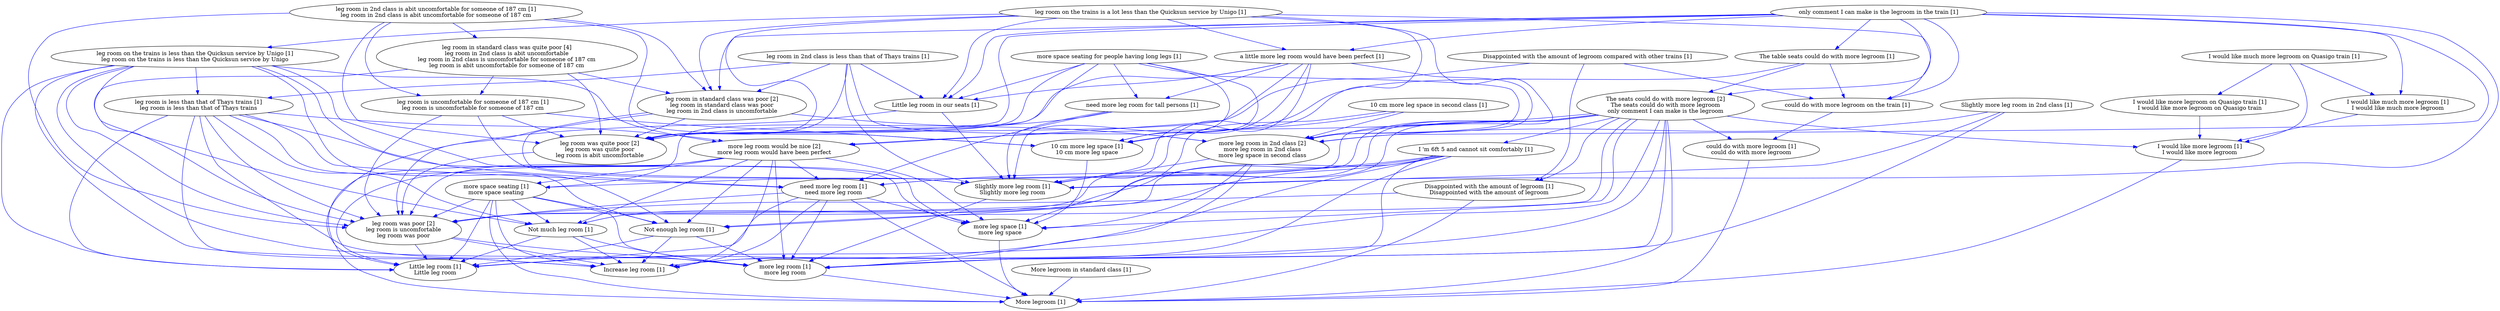 digraph collapsedGraph {
"leg room was quite poor [2]\nleg room was quite poor\nleg room is abit uncomfortable""more leg room would be nice [2]\nmore leg room would have been perfect""leg room was poor [2]\nleg room is uncomfortable\nleg room was poor""The seats could do with more legroom [2]\nThe seats could do with more legroom\nonly comment I can make is the legroom""more leg room in 2nd class [2]\nmore leg room in 2nd class\nmore leg space in second class""leg room in standard class was poor [2]\nleg room in standard class was poor\nleg room in 2nd class is uncomfortable""leg room in standard class was quite poor [4]\nleg room in 2nd class is abit uncomfortable\nleg room in 2nd class is uncomfortable for someone of 187 cm\nleg room is abit uncomfortable for someone of 187 cm""10 cm more leg space in second class [1]""more leg space [1]\nmore leg space""10 cm more leg space [1]\n10 cm more leg space""Disappointed with the amount of legroom compared with other trains [1]""Disappointed with the amount of legroom [1]\nDisappointed with the amount of legroom""I 'm 6ft 5 and cannot sit comfortably [1]""I would like much more legroom on Quasigo train [1]""I would like more legroom on Quasigo train [1]\nI would like more legroom on Quasigo train""I would like more legroom [1]\nI would like more legroom""I would like much more legroom [1]\nI would like much more legroom""Increase leg room [1]""Little leg room in our seats [1]""Little leg room [1]\nLittle leg room""More legroom [1]""More legroom in standard class [1]""Not enough leg room [1]""Not much leg room [1]""Slightly more leg room in 2nd class [1]""more leg room [1]\nmore leg room""Slightly more leg room [1]\nSlightly more leg room""The table seats could do with more legroom [1]""a little more leg room would have been perfect [1]""could do with more legroom on the train [1]""could do with more legroom [1]\ncould do with more legroom""leg room in 2nd class is abit uncomfortable for someone of 187 cm [1]\nleg room in 2nd class is abit uncomfortable for someone of 187 cm""leg room is uncomfortable for someone of 187 cm [1]\nleg room is uncomfortable for someone of 187 cm""leg room in 2nd class is less than that of Thays trains [1]""leg room is less than that of Thays trains [1]\nleg room is less than that of Thays trains""leg room on the trains is a lot less than the Quicksun service by Unigo [1]""leg room on the trains is less than the Quicksun service by Unigo [1]\nleg room on the trains is less than the Quicksun service by Unigo""more space seating for people having long legs [1]""more space seating [1]\nmore space seating""need more leg room for tall persons [1]""need more leg room [1]\nneed more leg room""only comment I can make is the legroom in the train [1]""10 cm more leg space in second class [1]" -> "more leg room in 2nd class [2]\nmore leg room in 2nd class\nmore leg space in second class" [color=blue]
"more leg room in 2nd class [2]\nmore leg room in 2nd class\nmore leg space in second class" -> "more leg space [1]\nmore leg space" [color=blue]
"10 cm more leg space in second class [1]" -> "10 cm more leg space [1]\n10 cm more leg space" [color=blue]
"10 cm more leg space [1]\n10 cm more leg space" -> "more leg space [1]\nmore leg space" [color=blue]
"10 cm more leg space in second class [1]" -> "more leg space [1]\nmore leg space" [color=blue]
"Disappointed with the amount of legroom compared with other trains [1]" -> "Disappointed with the amount of legroom [1]\nDisappointed with the amount of legroom" [color=blue]
"I would like much more legroom on Quasigo train [1]" -> "I would like more legroom on Quasigo train [1]\nI would like more legroom on Quasigo train" [color=blue]
"I would like more legroom on Quasigo train [1]\nI would like more legroom on Quasigo train" -> "I would like more legroom [1]\nI would like more legroom" [color=blue]
"I would like much more legroom on Quasigo train [1]" -> "I would like much more legroom [1]\nI would like much more legroom" [color=blue]
"I would like much more legroom [1]\nI would like much more legroom" -> "I would like more legroom [1]\nI would like more legroom" [color=blue]
"I would like much more legroom on Quasigo train [1]" -> "I would like more legroom [1]\nI would like more legroom" [color=blue]
"I 'm 6ft 5 and cannot sit comfortably [1]" -> "Increase leg room [1]" [color=blue]
"Little leg room in our seats [1]" -> "Little leg room [1]\nLittle leg room" [color=blue]
"I 'm 6ft 5 and cannot sit comfortably [1]" -> "Little leg room [1]\nLittle leg room" [color=blue]
"Disappointed with the amount of legroom [1]\nDisappointed with the amount of legroom" -> "More legroom [1]" [color=blue]
"more leg space [1]\nmore leg space" -> "More legroom [1]" [color=blue]
"I would like more legroom [1]\nI would like more legroom" -> "More legroom [1]" [color=blue]
"More legroom in standard class [1]" -> "More legroom [1]" [color=blue]
"Not enough leg room [1]" -> "Increase leg room [1]" [color=blue]
"I 'm 6ft 5 and cannot sit comfortably [1]" -> "Not enough leg room [1]" [color=blue]
"Not enough leg room [1]" -> "Little leg room [1]\nLittle leg room" [color=blue]
"Not much leg room [1]" -> "Increase leg room [1]" [color=blue]
"I 'm 6ft 5 and cannot sit comfortably [1]" -> "Not much leg room [1]" [color=blue]
"Not much leg room [1]" -> "Little leg room [1]\nLittle leg room" [color=blue]
"Slightly more leg room in 2nd class [1]" -> "more leg room in 2nd class [2]\nmore leg room in 2nd class\nmore leg space in second class" [color=blue]
"more leg room in 2nd class [2]\nmore leg room in 2nd class\nmore leg space in second class" -> "more leg room [1]\nmore leg room" [color=blue]
"Slightly more leg room in 2nd class [1]" -> "Slightly more leg room [1]\nSlightly more leg room" [color=blue]
"Slightly more leg room [1]\nSlightly more leg room" -> "more leg room [1]\nmore leg room" [color=blue]
"Slightly more leg room in 2nd class [1]" -> "more leg room [1]\nmore leg room" [color=blue]
"more leg room [1]\nmore leg room" -> "More legroom [1]" [color=blue]
"more leg room in 2nd class [2]\nmore leg room in 2nd class\nmore leg space in second class" -> "Slightly more leg room [1]\nSlightly more leg room" [color=blue]
"I 'm 6ft 5 and cannot sit comfortably [1]" -> "more leg room [1]\nmore leg room" [color=blue]
"Not much leg room [1]" -> "more leg room [1]\nmore leg room" [color=blue]
"Not enough leg room [1]" -> "more leg room [1]\nmore leg room" [color=blue]
"Little leg room in our seats [1]" -> "Slightly more leg room [1]\nSlightly more leg room" [color=blue]
"The table seats could do with more legroom [1]" -> "The seats could do with more legroom [2]\nThe seats could do with more legroom\nonly comment I can make is the legroom" [color=blue]
"The seats could do with more legroom [2]\nThe seats could do with more legroom\nonly comment I can make is the legroom" -> "Disappointed with the amount of legroom [1]\nDisappointed with the amount of legroom" [color=blue]
"The seats could do with more legroom [2]\nThe seats could do with more legroom\nonly comment I can make is the legroom" -> "more leg space [1]\nmore leg space" [color=blue]
"The table seats could do with more legroom [1]" -> "10 cm more leg space [1]\n10 cm more leg space" [color=blue]
"The seats could do with more legroom [2]\nThe seats could do with more legroom\nonly comment I can make is the legroom" -> "I 'm 6ft 5 and cannot sit comfortably [1]" [color=blue]
"The seats could do with more legroom [2]\nThe seats could do with more legroom\nonly comment I can make is the legroom" -> "more leg room [1]\nmore leg room" [color=blue]
"a little more leg room would have been perfect [1]" -> "more leg room would be nice [2]\nmore leg room would have been perfect" [color=blue]
"a little more leg room would have been perfect [1]" -> "10 cm more leg space [1]\n10 cm more leg space" [color=blue]
"a little more leg room would have been perfect [1]" -> "Little leg room in our seats [1]" [color=blue]
"a little more leg room would have been perfect [1]" -> "more leg room in 2nd class [2]\nmore leg room in 2nd class\nmore leg space in second class" [color=blue]
"a little more leg room would have been perfect [1]" -> "Slightly more leg room [1]\nSlightly more leg room" [color=blue]
"could do with more legroom on the train [1]" -> "could do with more legroom [1]\ncould do with more legroom" [color=blue]
"Disappointed with the amount of legroom compared with other trains [1]" -> "could do with more legroom on the train [1]" [color=blue]
"could do with more legroom [1]\ncould do with more legroom" -> "More legroom [1]" [color=blue]
"The table seats could do with more legroom [1]" -> "could do with more legroom on the train [1]" [color=blue]
"leg room in 2nd class is abit uncomfortable for someone of 187 cm [1]\nleg room in 2nd class is abit uncomfortable for someone of 187 cm" -> "leg room in standard class was quite poor [4]\nleg room in 2nd class is abit uncomfortable\nleg room in 2nd class is uncomfortable for someone of 187 cm\nleg room is abit uncomfortable for someone of 187 cm" [color=blue]
"leg room in standard class was quite poor [4]\nleg room in 2nd class is abit uncomfortable\nleg room in 2nd class is uncomfortable for someone of 187 cm\nleg room is abit uncomfortable for someone of 187 cm" -> "leg room was quite poor [2]\nleg room was quite poor\nleg room is abit uncomfortable" [color=blue]
"leg room was quite poor [2]\nleg room was quite poor\nleg room is abit uncomfortable" -> "leg room was poor [2]\nleg room is uncomfortable\nleg room was poor" [color=blue]
"leg room in standard class was quite poor [4]\nleg room in 2nd class is abit uncomfortable\nleg room in 2nd class is uncomfortable for someone of 187 cm\nleg room is abit uncomfortable for someone of 187 cm" -> "leg room is uncomfortable for someone of 187 cm [1]\nleg room is uncomfortable for someone of 187 cm" [color=blue]
"leg room is uncomfortable for someone of 187 cm [1]\nleg room is uncomfortable for someone of 187 cm" -> "leg room was poor [2]\nleg room is uncomfortable\nleg room was poor" [color=blue]
"leg room in standard class was quite poor [4]\nleg room in 2nd class is abit uncomfortable\nleg room in 2nd class is uncomfortable for someone of 187 cm\nleg room is abit uncomfortable for someone of 187 cm" -> "leg room in standard class was poor [2]\nleg room in standard class was poor\nleg room in 2nd class is uncomfortable" [color=blue]
"leg room in standard class was poor [2]\nleg room in standard class was poor\nleg room in 2nd class is uncomfortable" -> "leg room was poor [2]\nleg room is uncomfortable\nleg room was poor" [color=blue]
"leg room in 2nd class is abit uncomfortable for someone of 187 cm [1]\nleg room in 2nd class is abit uncomfortable for someone of 187 cm" -> "leg room is uncomfortable for someone of 187 cm [1]\nleg room is uncomfortable for someone of 187 cm" [color=blue]
"leg room in 2nd class is abit uncomfortable for someone of 187 cm [1]\nleg room in 2nd class is abit uncomfortable for someone of 187 cm" -> "leg room was quite poor [2]\nleg room was quite poor\nleg room is abit uncomfortable" [color=blue]
"leg room in 2nd class is abit uncomfortable for someone of 187 cm [1]\nleg room in 2nd class is abit uncomfortable for someone of 187 cm" -> "leg room in standard class was poor [2]\nleg room in standard class was poor\nleg room in 2nd class is uncomfortable" [color=blue]
"leg room in standard class was quite poor [4]\nleg room in 2nd class is abit uncomfortable\nleg room in 2nd class is uncomfortable for someone of 187 cm\nleg room is abit uncomfortable for someone of 187 cm" -> "leg room was poor [2]\nleg room is uncomfortable\nleg room was poor" [color=blue]
"leg room in 2nd class is abit uncomfortable for someone of 187 cm [1]\nleg room in 2nd class is abit uncomfortable for someone of 187 cm" -> "leg room was poor [2]\nleg room is uncomfortable\nleg room was poor" [color=blue]
"Disappointed with the amount of legroom [1]\nDisappointed with the amount of legroom" -> "leg room was poor [2]\nleg room is uncomfortable\nleg room was poor" [color=blue]
"Disappointed with the amount of legroom compared with other trains [1]" -> "leg room was quite poor [2]\nleg room was quite poor\nleg room is abit uncomfortable" [color=blue]
"leg room was poor [2]\nleg room is uncomfortable\nleg room was poor" -> "more leg room [1]\nmore leg room" [color=blue]
"leg room is uncomfortable for someone of 187 cm [1]\nleg room is uncomfortable for someone of 187 cm" -> "Slightly more leg room [1]\nSlightly more leg room" [color=blue]
"leg room in standard class was poor [2]\nleg room in standard class was poor\nleg room in 2nd class is uncomfortable" -> "Slightly more leg room [1]\nSlightly more leg room" [color=blue]
"leg room is uncomfortable for someone of 187 cm [1]\nleg room is uncomfortable for someone of 187 cm" -> "10 cm more leg space [1]\n10 cm more leg space" [color=blue]
"a little more leg room would have been perfect [1]" -> "leg room was quite poor [2]\nleg room was quite poor\nleg room is abit uncomfortable" [color=blue]
"leg room was poor [2]\nleg room is uncomfortable\nleg room was poor" -> "Increase leg room [1]" [color=blue]
"I 'm 6ft 5 and cannot sit comfortably [1]" -> "leg room was poor [2]\nleg room is uncomfortable\nleg room was poor" [color=blue]
"leg room was poor [2]\nleg room is uncomfortable\nleg room was poor" -> "Little leg room [1]\nLittle leg room" [color=blue]
"leg room in 2nd class is abit uncomfortable for someone of 187 cm [1]\nleg room in 2nd class is abit uncomfortable for someone of 187 cm" -> "10 cm more leg space [1]\n10 cm more leg space" [color=blue]
"leg room in 2nd class is less than that of Thays trains [1]" -> "leg room is less than that of Thays trains [1]\nleg room is less than that of Thays trains" [color=blue]
"leg room is less than that of Thays trains [1]\nleg room is less than that of Thays trains" -> "Not enough leg room [1]" [color=blue]
"leg room is less than that of Thays trains [1]\nleg room is less than that of Thays trains" -> "more leg room [1]\nmore leg room" [color=blue]
"leg room in 2nd class is less than that of Thays trains [1]" -> "Slightly more leg room [1]\nSlightly more leg room" [color=blue]
"leg room is less than that of Thays trains [1]\nleg room is less than that of Thays trains" -> "leg room was poor [2]\nleg room is uncomfortable\nleg room was poor" [color=blue]
"leg room in 2nd class is less than that of Thays trains [1]" -> "leg room was quite poor [2]\nleg room was quite poor\nleg room is abit uncomfortable" [color=blue]
"leg room is less than that of Thays trains [1]\nleg room is less than that of Thays trains" -> "more leg space [1]\nmore leg space" [color=blue]
"leg room in 2nd class is less than that of Thays trains [1]" -> "more leg room in 2nd class [2]\nmore leg room in 2nd class\nmore leg space in second class" [color=blue]
"leg room is less than that of Thays trains [1]\nleg room is less than that of Thays trains" -> "Increase leg room [1]" [color=blue]
"leg room is less than that of Thays trains [1]\nleg room is less than that of Thays trains" -> "Little leg room [1]\nLittle leg room" [color=blue]
"leg room in 2nd class is less than that of Thays trains [1]" -> "Little leg room in our seats [1]" [color=blue]
"leg room is less than that of Thays trains [1]\nleg room is less than that of Thays trains" -> "Not much leg room [1]" [color=blue]
"leg room in standard class was poor [2]\nleg room in standard class was poor\nleg room in 2nd class is uncomfortable" -> "more leg room in 2nd class [2]\nmore leg room in 2nd class\nmore leg space in second class" [color=blue]
"leg room is uncomfortable for someone of 187 cm [1]\nleg room is uncomfortable for someone of 187 cm" -> "leg room was quite poor [2]\nleg room was quite poor\nleg room is abit uncomfortable" [color=blue]
"leg room in standard class was poor [2]\nleg room in standard class was poor\nleg room in 2nd class is uncomfortable" -> "leg room was quite poor [2]\nleg room was quite poor\nleg room is abit uncomfortable" [color=blue]
"leg room in 2nd class is less than that of Thays trains [1]" -> "leg room in standard class was poor [2]\nleg room in standard class was poor\nleg room in 2nd class is uncomfortable" [color=blue]
"leg room on the trains is a lot less than the Quicksun service by Unigo [1]" -> "leg room on the trains is less than the Quicksun service by Unigo [1]\nleg room on the trains is less than the Quicksun service by Unigo" [color=blue]
"leg room on the trains is a lot less than the Quicksun service by Unigo [1]" -> "could do with more legroom on the train [1]" [color=blue]
"leg room on the trains is less than the Quicksun service by Unigo [1]\nleg room on the trains is less than the Quicksun service by Unigo" -> "Not enough leg room [1]" [color=blue]
"leg room on the trains is less than the Quicksun service by Unigo [1]\nleg room on the trains is less than the Quicksun service by Unigo" -> "more leg room [1]\nmore leg room" [color=blue]
"leg room on the trains is a lot less than the Quicksun service by Unigo [1]" -> "more leg room in 2nd class [2]\nmore leg room in 2nd class\nmore leg space in second class" [color=blue]
"leg room on the trains is a lot less than the Quicksun service by Unigo [1]" -> "Slightly more leg room [1]\nSlightly more leg room" [color=blue]
"leg room on the trains is less than the Quicksun service by Unigo [1]\nleg room on the trains is less than the Quicksun service by Unigo" -> "leg room was poor [2]\nleg room is uncomfortable\nleg room was poor" [color=blue]
"leg room on the trains is a lot less than the Quicksun service by Unigo [1]" -> "leg room was quite poor [2]\nleg room was quite poor\nleg room is abit uncomfortable" [color=blue]
"leg room on the trains is a lot less than the Quicksun service by Unigo [1]" -> "leg room in standard class was poor [2]\nleg room in standard class was poor\nleg room in 2nd class is uncomfortable" [color=blue]
"leg room on the trains is less than the Quicksun service by Unigo [1]\nleg room on the trains is less than the Quicksun service by Unigo" -> "more leg space [1]\nmore leg space" [color=blue]
"leg room on the trains is less than the Quicksun service by Unigo [1]\nleg room on the trains is less than the Quicksun service by Unigo" -> "more leg room would be nice [2]\nmore leg room would have been perfect" [color=blue]
"leg room on the trains is a lot less than the Quicksun service by Unigo [1]" -> "a little more leg room would have been perfect [1]" [color=blue]
"leg room on the trains is less than the Quicksun service by Unigo [1]\nleg room on the trains is less than the Quicksun service by Unigo" -> "Increase leg room [1]" [color=blue]
"leg room on the trains is less than the Quicksun service by Unigo [1]\nleg room on the trains is less than the Quicksun service by Unigo" -> "Little leg room [1]\nLittle leg room" [color=blue]
"leg room on the trains is a lot less than the Quicksun service by Unigo [1]" -> "Little leg room in our seats [1]" [color=blue]
"leg room on the trains is less than the Quicksun service by Unigo [1]\nleg room on the trains is less than the Quicksun service by Unigo" -> "Not much leg room [1]" [color=blue]
"leg room on the trains is less than the Quicksun service by Unigo [1]\nleg room on the trains is less than the Quicksun service by Unigo" -> "leg room is less than that of Thays trains [1]\nleg room is less than that of Thays trains" [color=blue]
"more leg room would be nice [2]\nmore leg room would have been perfect" -> "Not enough leg room [1]" [color=blue]
"more leg room would be nice [2]\nmore leg room would have been perfect" -> "more leg room [1]\nmore leg room" [color=blue]
"more leg room would be nice [2]\nmore leg room would have been perfect" -> "leg room was poor [2]\nleg room is uncomfortable\nleg room was poor" [color=blue]
"more leg room would be nice [2]\nmore leg room would have been perfect" -> "More legroom [1]" [color=blue]
"more leg room would be nice [2]\nmore leg room would have been perfect" -> "more leg space [1]\nmore leg space" [color=blue]
"more leg room would be nice [2]\nmore leg room would have been perfect" -> "Increase leg room [1]" [color=blue]
"more leg room would be nice [2]\nmore leg room would have been perfect" -> "Little leg room [1]\nLittle leg room" [color=blue]
"more leg room would be nice [2]\nmore leg room would have been perfect" -> "Not much leg room [1]" [color=blue]
"leg room is less than that of Thays trains [1]\nleg room is less than that of Thays trains" -> "more leg room would be nice [2]\nmore leg room would have been perfect" [color=blue]
"more space seating for people having long legs [1]" -> "more space seating [1]\nmore space seating" [color=blue]
"more space seating [1]\nmore space seating" -> "Not enough leg room [1]" [color=blue]
"more space seating [1]\nmore space seating" -> "more leg room [1]\nmore leg room" [color=blue]
"more space seating for people having long legs [1]" -> "Slightly more leg room [1]\nSlightly more leg room" [color=blue]
"more space seating [1]\nmore space seating" -> "leg room was poor [2]\nleg room is uncomfortable\nleg room was poor" [color=blue]
"more space seating for people having long legs [1]" -> "leg room was quite poor [2]\nleg room was quite poor\nleg room is abit uncomfortable" [color=blue]
"more space seating [1]\nmore space seating" -> "More legroom [1]" [color=blue]
"more space seating for people having long legs [1]" -> "10 cm more leg space [1]\n10 cm more leg space" [color=blue]
"more space seating for people having long legs [1]" -> "more leg room in 2nd class [2]\nmore leg room in 2nd class\nmore leg space in second class" [color=blue]
"more leg room would be nice [2]\nmore leg room would have been perfect" -> "more space seating [1]\nmore space seating" [color=blue]
"more space seating [1]\nmore space seating" -> "Increase leg room [1]" [color=blue]
"The seats could do with more legroom [2]\nThe seats could do with more legroom\nonly comment I can make is the legroom" -> "more space seating [1]\nmore space seating" [color=blue]
"more space seating [1]\nmore space seating" -> "Little leg room [1]\nLittle leg room" [color=blue]
"more space seating for people having long legs [1]" -> "Little leg room in our seats [1]" [color=blue]
"more space seating [1]\nmore space seating" -> "Not much leg room [1]" [color=blue]
"need more leg room for tall persons [1]" -> "need more leg room [1]\nneed more leg room" [color=blue]
"more leg room would be nice [2]\nmore leg room would have been perfect" -> "need more leg room [1]\nneed more leg room" [color=blue]
"need more leg room [1]\nneed more leg room" -> "more leg room [1]\nmore leg room" [color=blue]
"need more leg room for tall persons [1]" -> "Slightly more leg room [1]\nSlightly more leg room" [color=blue]
"need more leg room [1]\nneed more leg room" -> "leg room was poor [2]\nleg room is uncomfortable\nleg room was poor" [color=blue]
"need more leg room for tall persons [1]" -> "leg room was quite poor [2]\nleg room was quite poor\nleg room is abit uncomfortable" [color=blue]
"need more leg room [1]\nneed more leg room" -> "More legroom [1]" [color=blue]
"leg room on the trains is less than the Quicksun service by Unigo [1]\nleg room on the trains is less than the Quicksun service by Unigo" -> "need more leg room [1]\nneed more leg room" [color=blue]
"more space seating for people having long legs [1]" -> "need more leg room for tall persons [1]" [color=blue]
"need more leg room [1]\nneed more leg room" -> "more leg space [1]\nmore leg space" [color=blue]
"a little more leg room would have been perfect [1]" -> "need more leg room for tall persons [1]" [color=blue]
"need more leg room [1]\nneed more leg room" -> "Increase leg room [1]" [color=blue]
"I 'm 6ft 5 and cannot sit comfortably [1]" -> "need more leg room [1]\nneed more leg room" [color=blue]
"need more leg room [1]\nneed more leg room" -> "Little leg room [1]\nLittle leg room" [color=blue]
"leg room is less than that of Thays trains [1]\nleg room is less than that of Thays trains" -> "need more leg room [1]\nneed more leg room" [color=blue]
"only comment I can make is the legroom in the train [1]" -> "The seats could do with more legroom [2]\nThe seats could do with more legroom\nonly comment I can make is the legroom" [color=blue]
"The seats could do with more legroom [2]\nThe seats could do with more legroom\nonly comment I can make is the legroom" -> "could do with more legroom [1]\ncould do with more legroom" [color=blue]
"only comment I can make is the legroom in the train [1]" -> "could do with more legroom on the train [1]" [color=blue]
"The seats could do with more legroom [2]\nThe seats could do with more legroom\nonly comment I can make is the legroom" -> "Not enough leg room [1]" [color=blue]
"only comment I can make is the legroom in the train [1]" -> "more leg room in 2nd class [2]\nmore leg room in 2nd class\nmore leg space in second class" [color=blue]
"only comment I can make is the legroom in the train [1]" -> "Slightly more leg room [1]\nSlightly more leg room" [color=blue]
"only comment I can make is the legroom in the train [1]" -> "leg room in standard class was poor [2]\nleg room in standard class was poor\nleg room in 2nd class is uncomfortable" [color=blue]
"The seats could do with more legroom [2]\nThe seats could do with more legroom\nonly comment I can make is the legroom" -> "More legroom [1]" [color=blue]
"The seats could do with more legroom [2]\nThe seats could do with more legroom\nonly comment I can make is the legroom" -> "leg room was poor [2]\nleg room is uncomfortable\nleg room was poor" [color=blue]
"only comment I can make is the legroom in the train [1]" -> "leg room was quite poor [2]\nleg room was quite poor\nleg room is abit uncomfortable" [color=blue]
"The seats could do with more legroom [2]\nThe seats could do with more legroom\nonly comment I can make is the legroom" -> "more leg room would be nice [2]\nmore leg room would have been perfect" [color=blue]
"only comment I can make is the legroom in the train [1]" -> "a little more leg room would have been perfect [1]" [color=blue]
"The seats could do with more legroom [2]\nThe seats could do with more legroom\nonly comment I can make is the legroom" -> "Increase leg room [1]" [color=blue]
"The seats could do with more legroom [2]\nThe seats could do with more legroom\nonly comment I can make is the legroom" -> "need more leg room [1]\nneed more leg room" [color=blue]
"only comment I can make is the legroom in the train [1]" -> "The table seats could do with more legroom [1]" [color=blue]
"The seats could do with more legroom [2]\nThe seats could do with more legroom\nonly comment I can make is the legroom" -> "I would like more legroom [1]\nI would like more legroom" [color=blue]
"only comment I can make is the legroom in the train [1]" -> "I would like much more legroom [1]\nI would like much more legroom" [color=blue]
"The seats could do with more legroom [2]\nThe seats could do with more legroom\nonly comment I can make is the legroom" -> "Little leg room [1]\nLittle leg room" [color=blue]
"only comment I can make is the legroom in the train [1]" -> "Little leg room in our seats [1]" [color=blue]
"The seats could do with more legroom [2]\nThe seats could do with more legroom\nonly comment I can make is the legroom" -> "Not much leg room [1]" [color=blue]
}